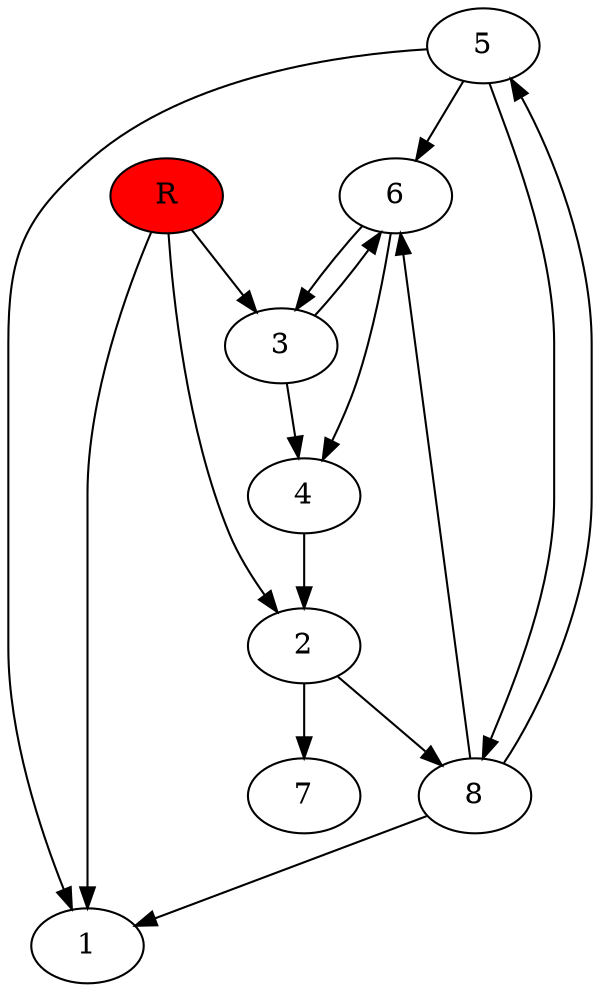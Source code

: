 digraph prb38513 {
	1
	2
	3
	4
	5
	6
	7
	8
	R [fillcolor="#ff0000" style=filled]
	2 -> 7
	2 -> 8
	3 -> 4
	3 -> 6
	4 -> 2
	5 -> 1
	5 -> 6
	5 -> 8
	6 -> 3
	6 -> 4
	8 -> 1
	8 -> 5
	8 -> 6
	R -> 1
	R -> 2
	R -> 3
}
